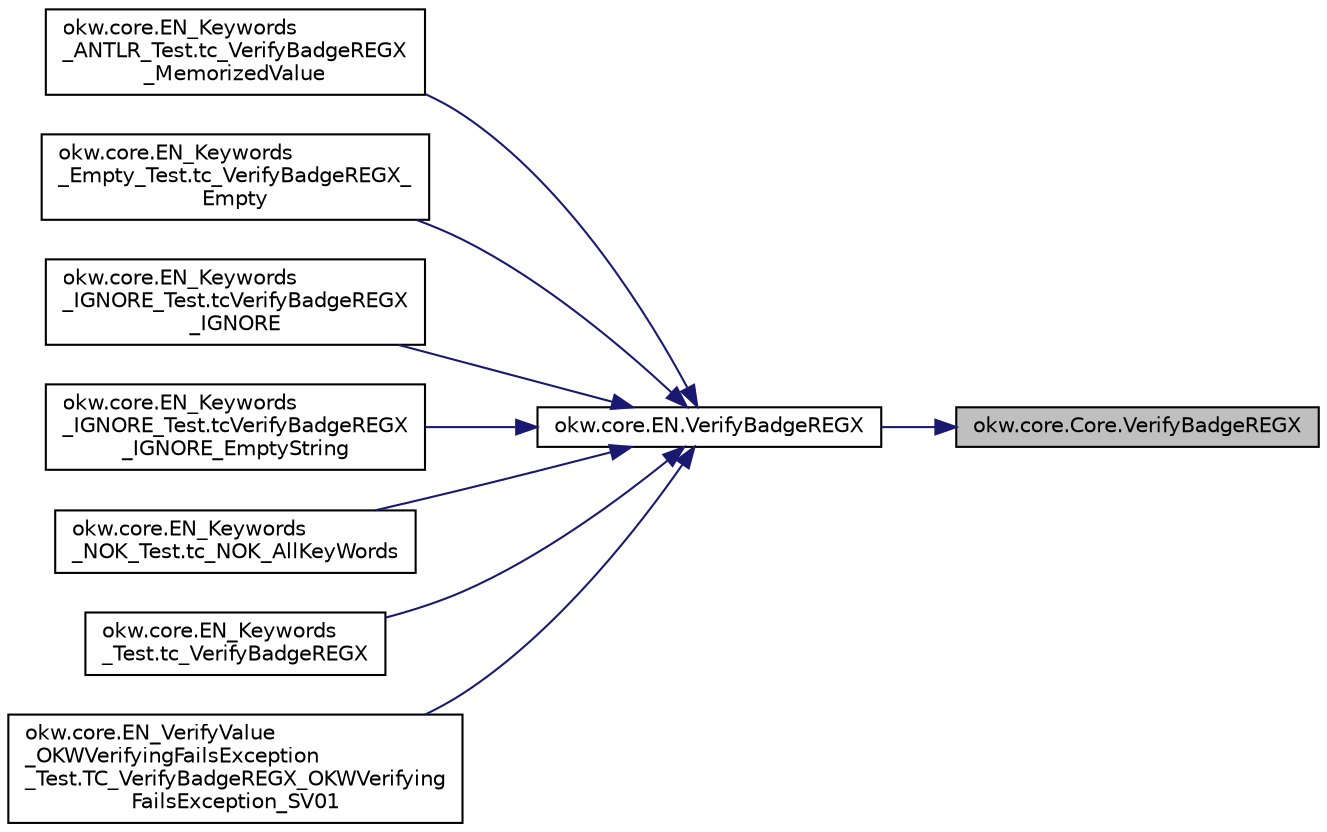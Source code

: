 digraph "okw.core.Core.VerifyBadgeREGX"
{
 // INTERACTIVE_SVG=YES
 // LATEX_PDF_SIZE
  edge [fontname="Helvetica",fontsize="10",labelfontname="Helvetica",labelfontsize="10"];
  node [fontname="Helvetica",fontsize="10",shape=record];
  rankdir="RL";
  Node4296 [label="okw.core.Core.VerifyBadgeREGX",height=0.2,width=0.4,color="black", fillcolor="grey75", style="filled", fontcolor="black",tooltip="Überprüft den Badge des Objektes ."];
  Node4296 -> Node4297 [dir="back",color="midnightblue",fontsize="10",style="solid",fontname="Helvetica"];
  Node4297 [label="okw.core.EN.VerifyBadgeREGX",height=0.2,width=0.4,color="black", fillcolor="white", style="filled",URL="$classokw_1_1core_1_1_e_n.html#a9b906eafe834024af0d6693ec5a6eff4",tooltip="Überprüft den Badge des Objektes ."];
  Node4297 -> Node4298 [dir="back",color="midnightblue",fontsize="10",style="solid",fontname="Helvetica"];
  Node4298 [label="okw.core.EN_Keywords\l_ANTLR_Test.tc_VerifyBadgeREGX\l_MemorizedValue",height=0.2,width=0.4,color="black", fillcolor="white", style="filled",URL="$classokw_1_1core_1_1_e_n___keywords___a_n_t_l_r___test.html#acdb9da5d80e0e4012bce8b0e0ea2863e",tooltip=" "];
  Node4297 -> Node4299 [dir="back",color="midnightblue",fontsize="10",style="solid",fontname="Helvetica"];
  Node4299 [label="okw.core.EN_Keywords\l_Empty_Test.tc_VerifyBadgeREGX_\lEmpty",height=0.2,width=0.4,color="black", fillcolor="white", style="filled",URL="$classokw_1_1core_1_1_e_n___keywords___empty___test.html#a59818afdbe883ba044af56954dcca270",tooltip="Prüft \"${EMPTY}\" für das Schlüsslewort VerifyBadge(string,string)"];
  Node4297 -> Node4300 [dir="back",color="midnightblue",fontsize="10",style="solid",fontname="Helvetica"];
  Node4300 [label="okw.core.EN_Keywords\l_IGNORE_Test.tcVerifyBadgeREGX\l_IGNORE",height=0.2,width=0.4,color="black", fillcolor="white", style="filled",URL="$classokw_1_1core_1_1_e_n___keywords___i_g_n_o_r_e___test.html#affe7f81ca3ea4f9ff482822c36f37399",tooltip=" "];
  Node4297 -> Node4301 [dir="back",color="midnightblue",fontsize="10",style="solid",fontname="Helvetica"];
  Node4301 [label="okw.core.EN_Keywords\l_IGNORE_Test.tcVerifyBadgeREGX\l_IGNORE_EmptyString",height=0.2,width=0.4,color="black", fillcolor="white", style="filled",URL="$classokw_1_1core_1_1_e_n___keywords___i_g_n_o_r_e___test.html#a23c08b6543cf579c151697a2760523f1",tooltip=" "];
  Node4297 -> Node4302 [dir="back",color="midnightblue",fontsize="10",style="solid",fontname="Helvetica"];
  Node4302 [label="okw.core.EN_Keywords\l_NOK_Test.tc_NOK_AllKeyWords",height=0.2,width=0.4,color="black", fillcolor="white", style="filled",URL="$classokw_1_1core_1_1_e_n___keywords___n_o_k___test.html#a81a960a2341dfb0e27da7871291c84dc",tooltip="Prüft methoden aufruf für einen einfachen Click."];
  Node4297 -> Node4303 [dir="back",color="midnightblue",fontsize="10",style="solid",fontname="Helvetica"];
  Node4303 [label="okw.core.EN_Keywords\l_Test.tc_VerifyBadgeREGX",height=0.2,width=0.4,color="black", fillcolor="white", style="filled",URL="$classokw_1_1core_1_1_e_n___keywords___test.html#a11ccfe2600d2443a82aca9c1955898e5",tooltip="\"Normaler\" Testfall für das Schlüsselwort EN.VerifyLabelREGX(String,String)."];
  Node4297 -> Node4304 [dir="back",color="midnightblue",fontsize="10",style="solid",fontname="Helvetica"];
  Node4304 [label="okw.core.EN_VerifyValue\l_OKWVerifyingFailsException\l_Test.TC_VerifyBadgeREGX_OKWVerifying\lFailsException_SV01",height=0.2,width=0.4,color="black", fillcolor="white", style="filled",URL="$classokw_1_1core_1_1_e_n___verify_value___o_k_w_verifying_fails_exception___test.html#aa3c89933a45b5d831d5fa1e1e014910d",tooltip="Test auf das fehlerwerfen von VerifyBadge."];
}
